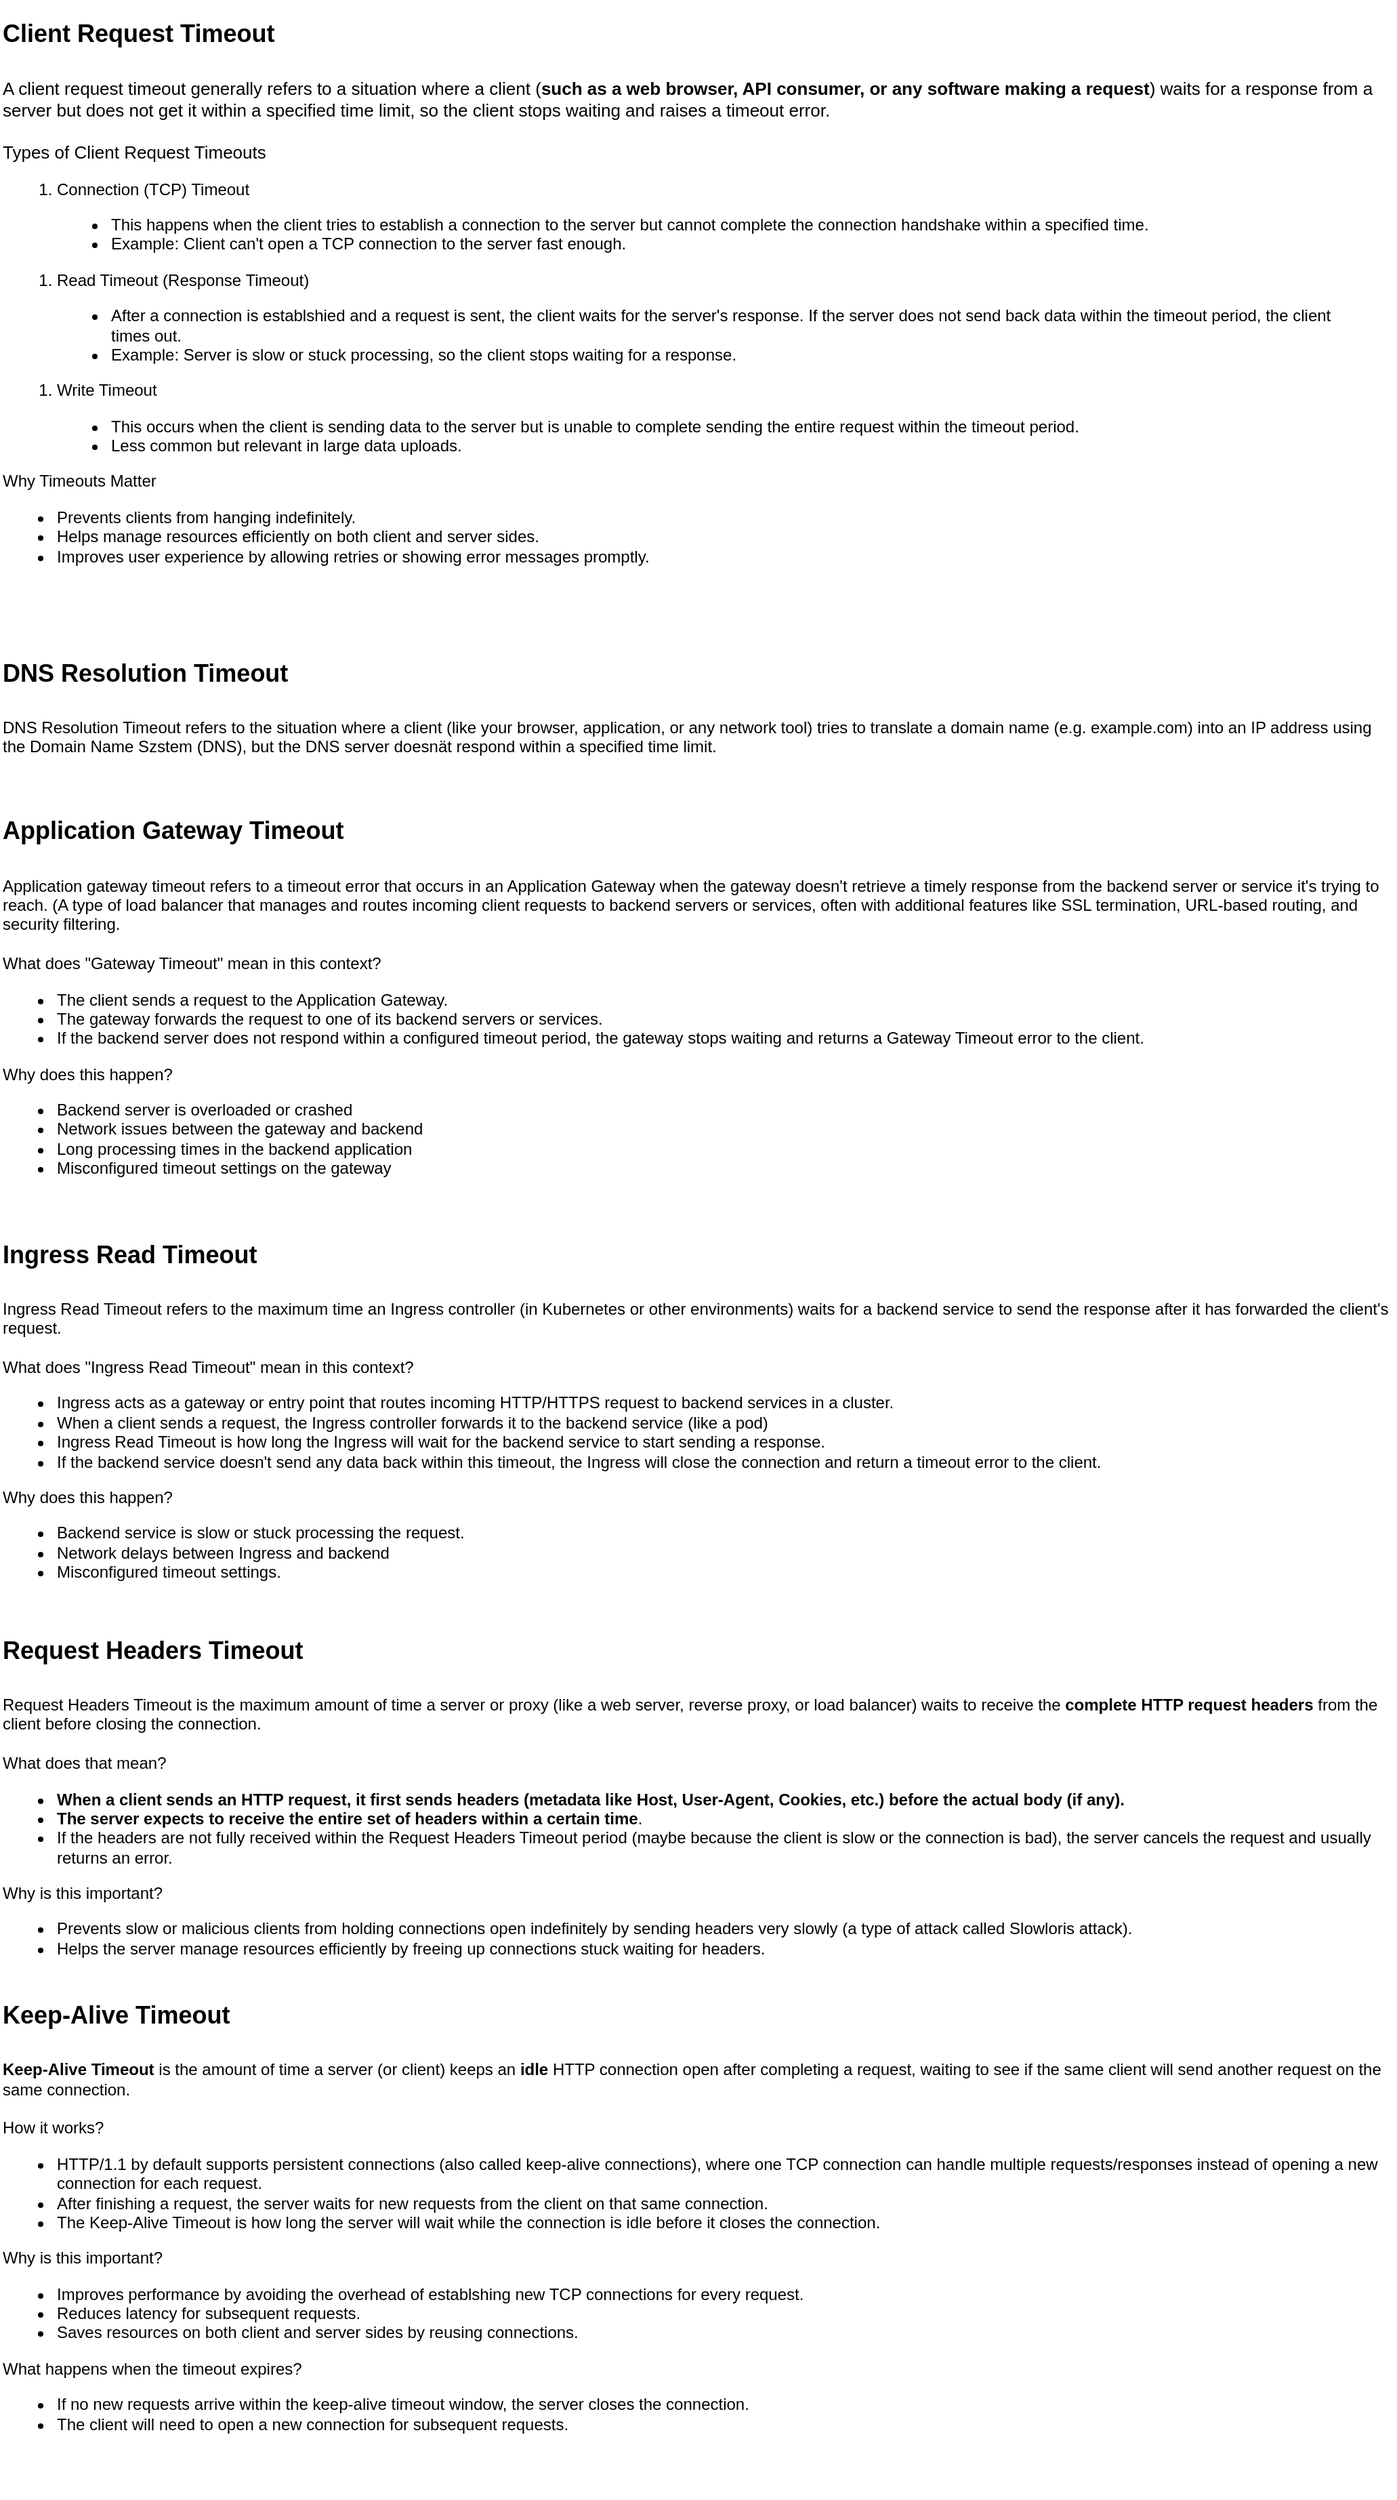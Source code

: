 <mxfile version="28.2.7">
  <diagram name="Page-1" id="FYnqeeudnjavl254Vnvo">
    <mxGraphModel dx="2116" dy="844" grid="1" gridSize="10" guides="1" tooltips="1" connect="1" arrows="1" fold="1" page="1" pageScale="1" pageWidth="850" pageHeight="1100" math="0" shadow="0">
      <root>
        <mxCell id="0" />
        <mxCell id="1" parent="0" />
        <mxCell id="Ld6S8iu637Xuf0fFWyp5-32" value="&lt;div&gt;&lt;b&gt;&lt;font style=&quot;font-size: 18px;&quot;&gt;Client Request Timeout&lt;/font&gt;&lt;/b&gt;&lt;/div&gt;&lt;div&gt;&lt;b&gt;&lt;font style=&quot;font-size: 18px;&quot;&gt;&lt;br&gt;&lt;/font&gt;&lt;/b&gt;&lt;/div&gt;&lt;div&gt;&lt;font style=&quot;font-size: 13px;&quot;&gt;A client request timeout generally refers to a situation where a client (&lt;b&gt;such as a web browser, API consumer, or any software making a request&lt;/b&gt;) waits for a response from a server but does not&amp;nbsp;get it within a specified time limit, so the client stops waiting and raises a timeout error.&lt;/font&gt;&lt;/div&gt;&lt;div&gt;&lt;font style=&quot;font-size: 13px;&quot;&gt;&lt;br&gt;&lt;/font&gt;&lt;/div&gt;&lt;div&gt;&lt;font style=&quot;font-size: 13px;&quot;&gt;Types of Client Request Timeouts&amp;nbsp;&lt;/font&gt;&lt;/div&gt;&lt;div&gt;&lt;ol&gt;&lt;li&gt;Connection (TCP) Timeout&amp;nbsp;&lt;/li&gt;&lt;/ol&gt;&lt;blockquote&gt;&lt;ul&gt;&lt;li&gt;This happens when the client tries to establish a connection to the server but cannot complete the connection handshake within a specified time.&lt;/li&gt;&lt;li&gt;Example: Client can&#39;t open a TCP connection to the server fast enough.&lt;/li&gt;&lt;/ul&gt;&lt;/blockquote&gt;&lt;ol&gt;&lt;li&gt;Read Timeout (Response Timeout)&lt;/li&gt;&lt;/ol&gt;&lt;blockquote&gt;&lt;ul&gt;&lt;li&gt;After a connection is establshied and a request is sent, the client waits for the server&#39;s response. If the server does not send back data within the timeout period, the client times out.&lt;/li&gt;&lt;li&gt;Example: Server is slow or stuck processing, so the client stops waiting for a response.&lt;/li&gt;&lt;/ul&gt;&lt;/blockquote&gt;&lt;ol&gt;&lt;li&gt;Write Timeout&amp;nbsp;&lt;/li&gt;&lt;/ol&gt;&lt;blockquote&gt;&lt;ul&gt;&lt;li&gt;This occurs when the client is sending data to the server but is unable to complete sending the entire request within the timeout period.&lt;/li&gt;&lt;li&gt;Less common but relevant in large data uploads.&lt;/li&gt;&lt;/ul&gt;&lt;/blockquote&gt;&lt;div&gt;Why Timeouts Matter&amp;nbsp;&lt;/div&gt;&lt;div&gt;&lt;ul&gt;&lt;li&gt;Prevents clients from hanging indefinitely.&lt;/li&gt;&lt;li&gt;Helps manage resources efficiently on both client and server sides.&lt;/li&gt;&lt;li&gt;Improves user experience by allowing retries or showing error messages promptly.&lt;/li&gt;&lt;/ul&gt;&lt;/div&gt;&lt;/div&gt;&lt;div&gt;&lt;font&gt;&lt;br&gt;&lt;/font&gt;&lt;/div&gt;&lt;div&gt;&lt;b&gt;&lt;font style=&quot;font-size: 18px;&quot;&gt;&lt;br&gt;&lt;/font&gt;&lt;/b&gt;&lt;/div&gt;" style="text;html=1;whiteSpace=wrap;strokeColor=none;fillColor=none;align=left;verticalAlign=middle;rounded=0;" parent="1" vertex="1">
          <mxGeometry x="-200" y="40" width="1030" height="480" as="geometry" />
        </mxCell>
        <mxCell id="Ld6S8iu637Xuf0fFWyp5-33" value="&lt;div&gt;&lt;b&gt;&lt;font style=&quot;font-size: 18px;&quot;&gt;DNS Resolution Timeout&amp;nbsp;&lt;/font&gt;&lt;/b&gt;&lt;/div&gt;&lt;div&gt;&lt;b&gt;&lt;font style=&quot;font-size: 18px;&quot;&gt;&amp;nbsp;&lt;/font&gt;&lt;/b&gt;&lt;/div&gt;&lt;div&gt;DNS Resolution Timeout refers to the situation where a client (like your browser, application, or any network tool) tries to translate a domain name (e.g. example.com) into an IP address using&lt;/div&gt;&lt;div&gt;the Domain Name Szstem (DNS), but the DNS server doesnät respond within a specified time limit.&lt;/div&gt;&lt;div&gt;&lt;font&gt;&lt;br&gt;&lt;/font&gt;&lt;/div&gt;&lt;div&gt;&lt;b&gt;&lt;font style=&quot;font-size: 18px;&quot;&gt;&lt;br&gt;&lt;/font&gt;&lt;/b&gt;&lt;/div&gt;" style="text;html=1;whiteSpace=wrap;strokeColor=none;fillColor=none;align=left;verticalAlign=middle;rounded=0;" parent="1" vertex="1">
          <mxGeometry x="-200" y="520" width="1030" height="120" as="geometry" />
        </mxCell>
        <mxCell id="GGaB-U3ST1P0PFWVwbmg-1" value="&lt;div&gt;&lt;b&gt;&lt;font style=&quot;font-size: 18px;&quot;&gt;Application Gateway Timeout&lt;/font&gt;&lt;/b&gt;&lt;/div&gt;&lt;div&gt;&lt;b&gt;&lt;font style=&quot;font-size: 18px;&quot;&gt;&amp;nbsp;&lt;/font&gt;&lt;/b&gt;&lt;/div&gt;&lt;div&gt;Application gateway timeout refers to a timeout error that occurs in an Application Gateway when the gateway doesn&#39;t retrieve a timely response from the backend server or service it&#39;s trying to reach. (A type of load balancer that manages and routes incoming client requests to backend servers or services, often with additional features like SSL termination, URL-based routing, and security filtering.&lt;/div&gt;&lt;div&gt;&lt;br&gt;&lt;/div&gt;&lt;div&gt;What does &quot;Gateway Timeout&quot; mean in this context?&lt;/div&gt;&lt;div&gt;&lt;ul&gt;&lt;li&gt;The client sends a request to the Application Gateway.&lt;/li&gt;&lt;li&gt;The gateway forwards the request to one of its backend servers or services.&lt;/li&gt;&lt;li&gt;If the backend server does not respond within a configured timeout period, the gateway stops waiting and returns a Gateway Timeout error to the client.&lt;/li&gt;&lt;/ul&gt;&lt;div&gt;Why does this happen?&lt;/div&gt;&lt;div&gt;&lt;ul&gt;&lt;li&gt;Backend server is overloaded or crashed&lt;/li&gt;&lt;li&gt;Network issues between the gateway and backend&amp;nbsp;&lt;/li&gt;&lt;li&gt;Long processing times in the backend application&amp;nbsp;&lt;/li&gt;&lt;li&gt;Misconfigured timeout settings on the gateway&lt;/li&gt;&lt;/ul&gt;&lt;/div&gt;&lt;/div&gt;&lt;div&gt;&lt;font&gt;&lt;br&gt;&lt;/font&gt;&lt;/div&gt;&lt;div&gt;&lt;b&gt;&lt;font style=&quot;font-size: 18px;&quot;&gt;&lt;br&gt;&lt;/font&gt;&lt;/b&gt;&lt;/div&gt;" style="text;html=1;whiteSpace=wrap;strokeColor=none;fillColor=none;align=left;verticalAlign=middle;rounded=0;" vertex="1" parent="1">
          <mxGeometry x="-200" y="640" width="1030" height="320" as="geometry" />
        </mxCell>
        <mxCell id="GGaB-U3ST1P0PFWVwbmg-2" value="&lt;div&gt;&lt;b&gt;&lt;font style=&quot;font-size: 18px;&quot;&gt;Ingress Read Timeout&lt;/font&gt;&lt;/b&gt;&lt;/div&gt;&lt;div&gt;&lt;b&gt;&lt;font style=&quot;font-size: 18px;&quot;&gt;&amp;nbsp;&lt;/font&gt;&lt;/b&gt;&lt;/div&gt;&lt;div&gt;Ingress Read Timeout refers to the maximum time an Ingress controller (in Kubernetes or other environments) waits for a backend service to send the response after it has forwarded the client&#39;s request.&lt;/div&gt;&lt;div&gt;&lt;br&gt;&lt;/div&gt;&lt;div&gt;What does &quot;Ingress Read Timeout&quot; mean in this context?&lt;/div&gt;&lt;div&gt;&lt;ul&gt;&lt;li&gt;Ingress acts as a gateway or entry point that routes incoming HTTP/HTTPS request to backend services in a cluster.&lt;/li&gt;&lt;li&gt;When a client sends a request, the Ingress controller forwards it to the backend service (like a pod)&lt;/li&gt;&lt;li&gt;Ingress Read Timeout is how long the Ingress will wait for the backend service to start sending a response.&lt;/li&gt;&lt;li&gt;If the backend service doesn&#39;t send any data back within this timeout, the Ingress will close the connection and return a timeout error to the client.&lt;/li&gt;&lt;/ul&gt;&lt;div&gt;Why does this happen?&lt;/div&gt;&lt;div&gt;&lt;ul&gt;&lt;li&gt;Backend service is slow or stuck processing the request.&lt;/li&gt;&lt;li&gt;Network delays between Ingress and backend&lt;/li&gt;&lt;li&gt;Misconfigured timeout settings.&lt;/li&gt;&lt;/ul&gt;&lt;/div&gt;&lt;/div&gt;&lt;div&gt;&lt;font&gt;&lt;br&gt;&lt;/font&gt;&lt;/div&gt;&lt;div&gt;&lt;b&gt;&lt;font style=&quot;font-size: 18px;&quot;&gt;&lt;br&gt;&lt;/font&gt;&lt;/b&gt;&lt;/div&gt;" style="text;html=1;whiteSpace=wrap;strokeColor=none;fillColor=none;align=left;verticalAlign=middle;rounded=0;" vertex="1" parent="1">
          <mxGeometry x="-200" y="960" width="1030" height="290" as="geometry" />
        </mxCell>
        <mxCell id="GGaB-U3ST1P0PFWVwbmg-3" value="&lt;div&gt;&lt;b&gt;&lt;font style=&quot;font-size: 18px;&quot;&gt;Request Headers Timeout&lt;/font&gt;&lt;/b&gt;&lt;/div&gt;&lt;div&gt;&lt;b&gt;&lt;font style=&quot;font-size: 18px;&quot;&gt;&amp;nbsp;&lt;/font&gt;&lt;/b&gt;&lt;/div&gt;&lt;div&gt;Request Headers Timeout is the maximum amount of time a server or proxy (like a web server, reverse proxy, or load balancer) waits to receive the &lt;b&gt;complete HTTP request headers&lt;/b&gt; from the client before closing the connection.&lt;/div&gt;&lt;div&gt;&lt;br&gt;&lt;/div&gt;&lt;div&gt;What does that mean?&lt;/div&gt;&lt;div&gt;&lt;ul&gt;&lt;li&gt;&lt;b&gt;When a client sends an HTTP request, it first sends headers (metadata like Host, User-Agent, Cookies, etc.) before the actual body (if any).&lt;/b&gt;&lt;/li&gt;&lt;li&gt;&lt;b&gt;The server expects to receive the entire set of headers within a certain time&lt;/b&gt;.&lt;/li&gt;&lt;li&gt;If the headers are not fully received within the Request Headers Timeout period (maybe because the client is slow or the connection is bad), the server cancels the request and usually returns an error.&lt;/li&gt;&lt;/ul&gt;&lt;div&gt;Why is this important?&lt;/div&gt;&lt;div&gt;&lt;ul&gt;&lt;li&gt;Prevents slow or malicious clients from holding connections open indefinitely by sending headers very slowly (a type of attack called Slowloris attack).&lt;/li&gt;&lt;li&gt;Helps the server manage resources efficiently by freeing up connections stuck waiting for headers.&lt;/li&gt;&lt;/ul&gt;&lt;/div&gt;&lt;/div&gt;&lt;div&gt;&lt;font&gt;&lt;br&gt;&lt;/font&gt;&lt;/div&gt;&lt;div&gt;&lt;b&gt;&lt;font style=&quot;font-size: 18px;&quot;&gt;&lt;br&gt;&lt;/font&gt;&lt;/b&gt;&lt;/div&gt;" style="text;html=1;whiteSpace=wrap;strokeColor=none;fillColor=none;align=left;verticalAlign=middle;rounded=0;" vertex="1" parent="1">
          <mxGeometry x="-200" y="1240" width="1030" height="300" as="geometry" />
        </mxCell>
        <mxCell id="GGaB-U3ST1P0PFWVwbmg-4" value="&lt;div&gt;&lt;b&gt;&lt;font style=&quot;font-size: 18px;&quot;&gt;Keep-Alive Timeout&lt;/font&gt;&lt;/b&gt;&lt;/div&gt;&lt;div&gt;&lt;b&gt;&lt;font style=&quot;font-size: 18px;&quot;&gt;&amp;nbsp;&lt;/font&gt;&lt;/b&gt;&lt;/div&gt;&lt;div&gt;&lt;strong data-end=&quot;22&quot; data-start=&quot;0&quot;&gt;Keep-Alive Timeout&lt;/strong&gt; is the amount of time a server (or client) keeps an &lt;strong data-end=&quot;83&quot; data-start=&quot;75&quot;&gt;idle&lt;/strong&gt; HTTP connection open after completing a request, waiting to see if the same client will send another request on the same connection.&lt;/div&gt;&lt;div&gt;&lt;br&gt;&lt;/div&gt;&lt;div&gt;How it works?&lt;br&gt;&lt;ul&gt;&lt;li&gt;HTTP/1.1 by default supports persistent connections (also called keep-alive connections), where one TCP connection can handle multiple requests/responses instead of opening a new connection for each request.&amp;nbsp;&lt;/li&gt;&lt;li&gt;After finishing a request, the server waits for new requests from the client on that same connection.&lt;/li&gt;&lt;li&gt;The Keep-Alive Timeout is how long the server will wait while the connection is idle before it closes the connection.&lt;/li&gt;&lt;/ul&gt;&lt;div&gt;Why is this important?&lt;/div&gt;&lt;div&gt;&lt;ul&gt;&lt;li&gt;Improves performance by avoiding the overhead of establshing new TCP connections for every request.&lt;/li&gt;&lt;li&gt;Reduces latency for subsequent requests.&lt;/li&gt;&lt;li&gt;Saves resources on both client and server sides by reusing connections.&lt;/li&gt;&lt;/ul&gt;&lt;div&gt;What happens when the timeout expires?&lt;/div&gt;&lt;div&gt;&lt;ul&gt;&lt;li&gt;If no new requests arrive within the keep-alive timeout window, the server closes the connection.&lt;/li&gt;&lt;li&gt;The client will need to open a new connection for subsequent requests.&lt;/li&gt;&lt;/ul&gt;&lt;/div&gt;&lt;/div&gt;&lt;/div&gt;&lt;div&gt;&lt;font&gt;&lt;br&gt;&lt;/font&gt;&lt;/div&gt;&lt;div&gt;&lt;b&gt;&lt;font style=&quot;font-size: 18px;&quot;&gt;&lt;br&gt;&lt;/font&gt;&lt;/b&gt;&lt;/div&gt;" style="text;html=1;whiteSpace=wrap;strokeColor=none;fillColor=none;align=left;verticalAlign=middle;rounded=0;" vertex="1" parent="1">
          <mxGeometry x="-200" y="1520" width="1030" height="360" as="geometry" />
        </mxCell>
      </root>
    </mxGraphModel>
  </diagram>
</mxfile>
